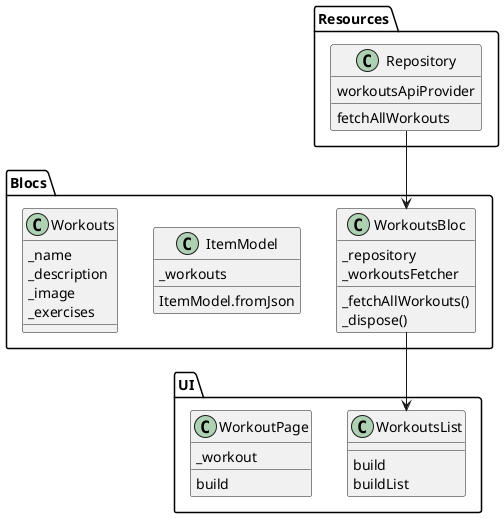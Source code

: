 @startuml
package "Blocs"{
	class WorkoutsBloc{
		{field}_repository
		{field}_workoutsFetcher
		{method}_fetchAllWorkouts()
		{method}_dispose()
	}
	class ItemModel{
		{field}_workouts
		{method}ItemModel.fromJson
	}

	class Workouts{
		{field}_name
		{field}_description
		{field}_image
		{field}_exercises
	}
}

package "Resources"{

	class Repository {
		{field} workoutsApiProvider
		{method}fetchAllWorkouts
	}
 
}
package "UI" {

	class WorkoutsList{
		{method} build
		{method} buildList
	}
	
	class WorkoutPage{
		{field}_workout
		{method} build
}
Repository --> WorkoutsBloc
WorkoutsBloc --> WorkoutsList

@enduml
